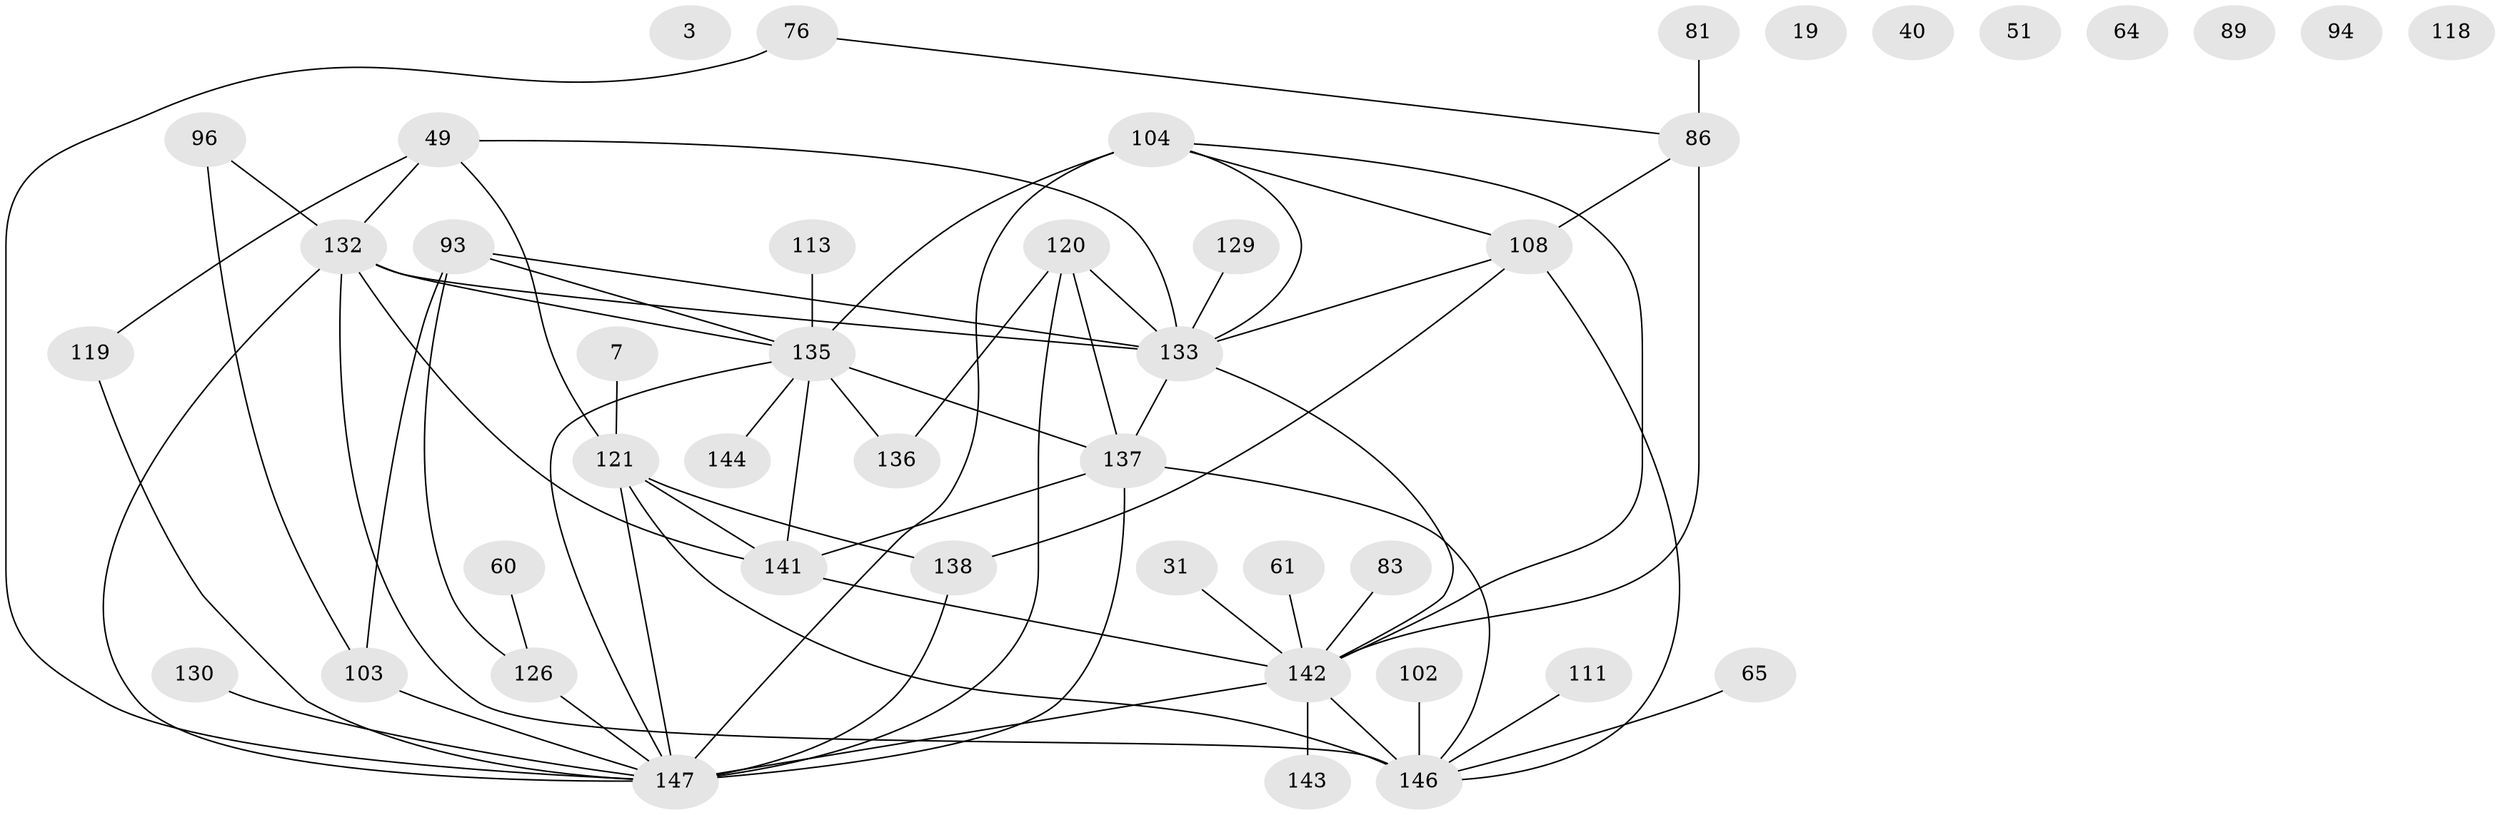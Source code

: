 // original degree distribution, {3: 0.1836734693877551, 2: 0.22448979591836735, 0: 0.05442176870748299, 4: 0.19047619047619047, 1: 0.17687074829931973, 6: 0.047619047619047616, 5: 0.08843537414965986, 8: 0.006802721088435374, 7: 0.027210884353741496}
// Generated by graph-tools (version 1.1) at 2025/42/03/04/25 21:42:28]
// undirected, 44 vertices, 65 edges
graph export_dot {
graph [start="1"]
  node [color=gray90,style=filled];
  3;
  7;
  19;
  31;
  40;
  49;
  51;
  60 [super="+57"];
  61;
  64;
  65;
  76 [super="+66"];
  81;
  83;
  86;
  89;
  93;
  94;
  96;
  102;
  103 [super="+73+11"];
  104 [super="+5+101"];
  108 [super="+23+25+44+106"];
  111;
  113 [super="+46"];
  118;
  119;
  120 [super="+85"];
  121 [super="+74+100"];
  126 [super="+124"];
  129;
  130;
  132 [super="+43+110+128+122+75"];
  133 [super="+18+47+80+107"];
  135 [super="+99+116+21+78+112+105"];
  136 [super="+84"];
  137 [super="+82+58"];
  138;
  141 [super="+114+13+115+125+140"];
  142 [super="+12+87+97"];
  143;
  144;
  146 [super="+15+20+123+139"];
  147 [super="+38+145+134+71"];
  7 -- 121 [weight=2];
  31 -- 142;
  49 -- 119;
  49 -- 121 [weight=2];
  49 -- 133;
  49 -- 132 [weight=2];
  60 -- 126;
  61 -- 142;
  65 -- 146;
  76 -- 86;
  76 -- 147;
  81 -- 86;
  83 -- 142;
  86 -- 142 [weight=3];
  86 -- 108;
  93 -- 103 [weight=2];
  93 -- 126;
  93 -- 135;
  93 -- 133;
  96 -- 132;
  96 -- 103;
  102 -- 146 [weight=2];
  103 -- 147 [weight=6];
  104 -- 133 [weight=2];
  104 -- 135 [weight=3];
  104 -- 108;
  104 -- 142 [weight=2];
  104 -- 147 [weight=2];
  108 -- 138 [weight=2];
  108 -- 146;
  108 -- 133;
  111 -- 146;
  113 -- 135 [weight=2];
  119 -- 147;
  120 -- 136;
  120 -- 133 [weight=3];
  120 -- 137 [weight=2];
  120 -- 147;
  121 -- 138;
  121 -- 141;
  121 -- 146;
  121 -- 147 [weight=2];
  126 -- 147 [weight=4];
  129 -- 133 [weight=2];
  130 -- 147;
  132 -- 133 [weight=2];
  132 -- 146;
  132 -- 147 [weight=3];
  132 -- 135;
  132 -- 141;
  133 -- 137;
  133 -- 142 [weight=2];
  135 -- 141 [weight=2];
  135 -- 144;
  135 -- 136;
  135 -- 147;
  135 -- 137;
  137 -- 141 [weight=2];
  137 -- 146 [weight=2];
  137 -- 147 [weight=3];
  138 -- 147 [weight=3];
  141 -- 142;
  142 -- 147 [weight=7];
  142 -- 146 [weight=3];
  142 -- 143;
}
